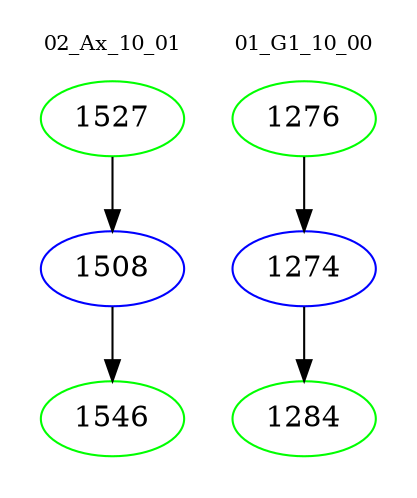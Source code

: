 digraph{
subgraph cluster_0 {
color = white
label = "02_Ax_10_01";
fontsize=10;
T0_1527 [label="1527", color="green"]
T0_1527 -> T0_1508 [color="black"]
T0_1508 [label="1508", color="blue"]
T0_1508 -> T0_1546 [color="black"]
T0_1546 [label="1546", color="green"]
}
subgraph cluster_1 {
color = white
label = "01_G1_10_00";
fontsize=10;
T1_1276 [label="1276", color="green"]
T1_1276 -> T1_1274 [color="black"]
T1_1274 [label="1274", color="blue"]
T1_1274 -> T1_1284 [color="black"]
T1_1284 [label="1284", color="green"]
}
}
